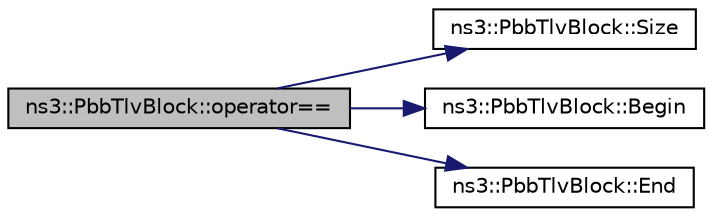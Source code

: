 digraph "ns3::PbbTlvBlock::operator=="
{
  edge [fontname="Helvetica",fontsize="10",labelfontname="Helvetica",labelfontsize="10"];
  node [fontname="Helvetica",fontsize="10",shape=record];
  rankdir="LR";
  Node1 [label="ns3::PbbTlvBlock::operator==",height=0.2,width=0.4,color="black", fillcolor="grey75", style="filled", fontcolor="black"];
  Node1 -> Node2 [color="midnightblue",fontsize="10",style="solid"];
  Node2 [label="ns3::PbbTlvBlock::Size",height=0.2,width=0.4,color="black", fillcolor="white", style="filled",URL="$d8/d5b/classns3_1_1PbbTlvBlock.html#a8edb78fa2bb0a97f62275a4e899328d9"];
  Node1 -> Node3 [color="midnightblue",fontsize="10",style="solid"];
  Node3 [label="ns3::PbbTlvBlock::Begin",height=0.2,width=0.4,color="black", fillcolor="white", style="filled",URL="$d8/d5b/classns3_1_1PbbTlvBlock.html#acba5eb3e92a600a4efcd087cee4d0768"];
  Node1 -> Node4 [color="midnightblue",fontsize="10",style="solid"];
  Node4 [label="ns3::PbbTlvBlock::End",height=0.2,width=0.4,color="black", fillcolor="white", style="filled",URL="$d8/d5b/classns3_1_1PbbTlvBlock.html#a5c9d6c71ab0e3776ee45835b699aae20"];
}
